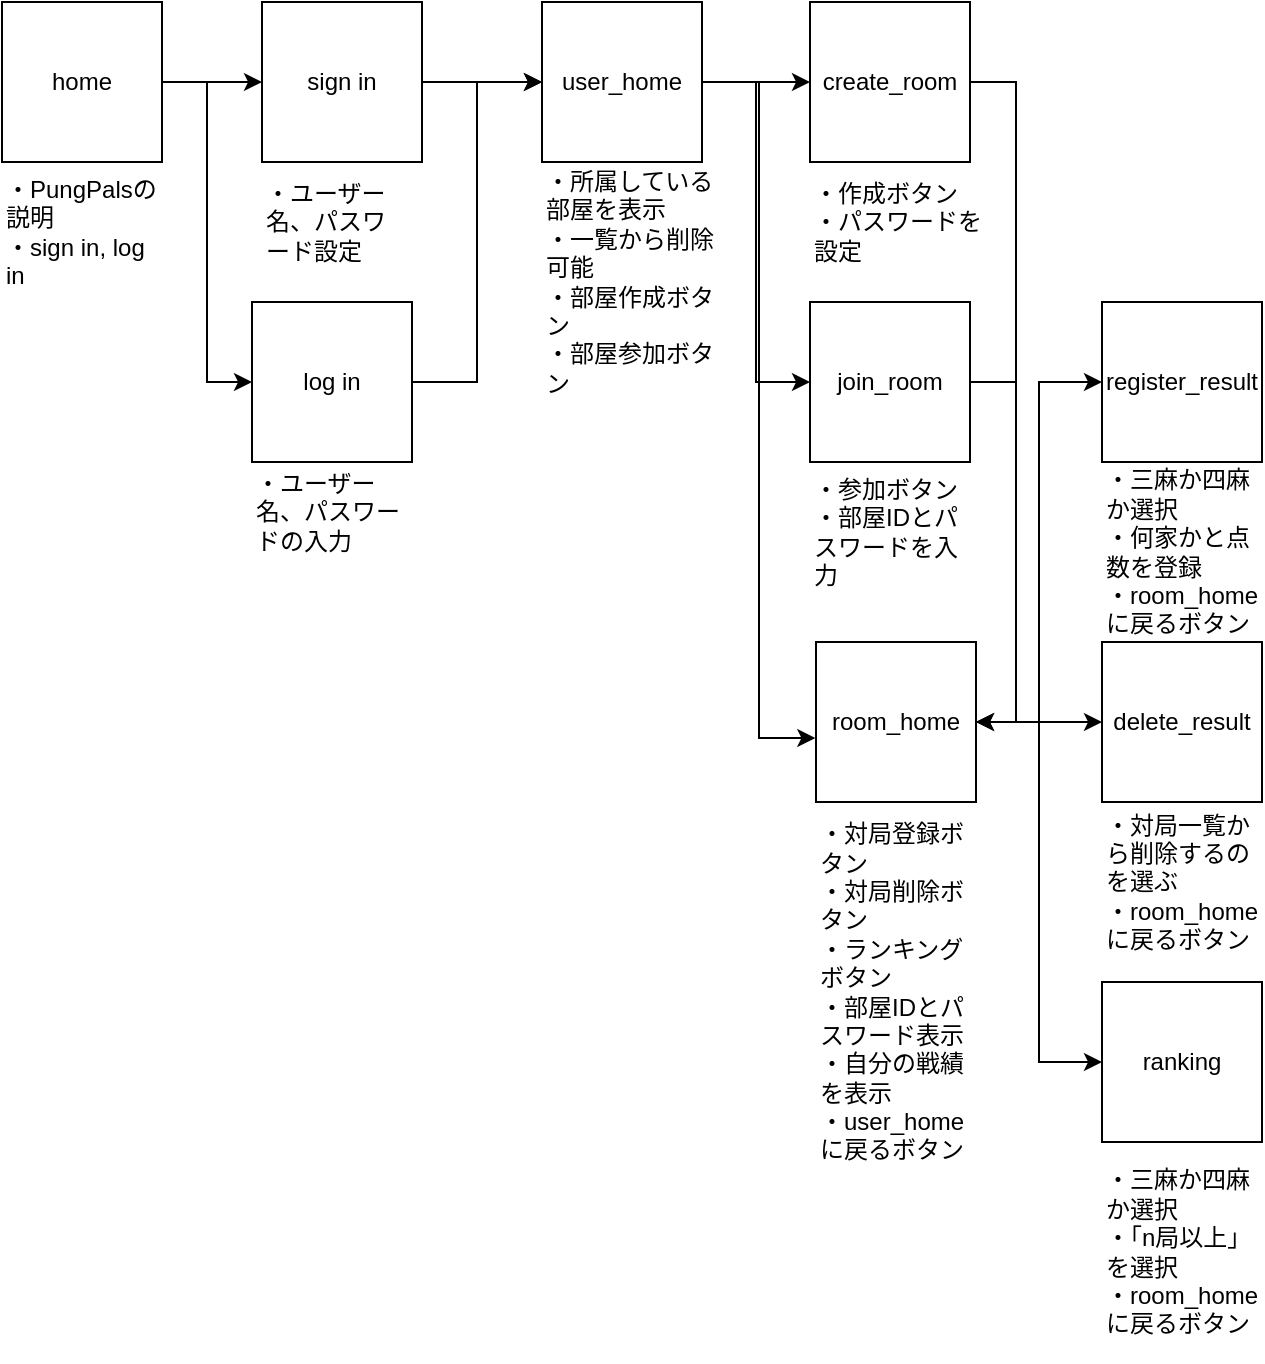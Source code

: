 <mxfile version="22.0.4" type="github">
  <diagram name="ページ1" id="fi7y1vEESTEufle_R_ST">
    <mxGraphModel dx="1674" dy="750" grid="1" gridSize="10" guides="1" tooltips="1" connect="1" arrows="1" fold="1" page="1" pageScale="1" pageWidth="827" pageHeight="1169" math="0" shadow="0">
      <root>
        <mxCell id="0" />
        <mxCell id="1" parent="0" />
        <mxCell id="ZsW29QYsuvRFYdDaHSDv-5" style="edgeStyle=orthogonalEdgeStyle;rounded=0;orthogonalLoop=1;jettySize=auto;html=1;entryX=0;entryY=0.5;entryDx=0;entryDy=0;" parent="1" source="ZsW29QYsuvRFYdDaHSDv-1" target="ZsW29QYsuvRFYdDaHSDv-3" edge="1">
          <mxGeometry relative="1" as="geometry" />
        </mxCell>
        <mxCell id="ZsW29QYsuvRFYdDaHSDv-9" style="edgeStyle=orthogonalEdgeStyle;rounded=0;orthogonalLoop=1;jettySize=auto;html=1;entryX=0;entryY=0.5;entryDx=0;entryDy=0;" parent="1" source="ZsW29QYsuvRFYdDaHSDv-1" target="ZsW29QYsuvRFYdDaHSDv-7" edge="1">
          <mxGeometry relative="1" as="geometry" />
        </mxCell>
        <mxCell id="ZsW29QYsuvRFYdDaHSDv-1" value="home" style="whiteSpace=wrap;html=1;aspect=fixed;" parent="1" vertex="1">
          <mxGeometry x="10" y="10" width="80" height="80" as="geometry" />
        </mxCell>
        <mxCell id="ZsW29QYsuvRFYdDaHSDv-2" value="・PungPalsの説明&lt;br&gt;・sign in, log in" style="text;html=1;strokeColor=none;fillColor=none;align=left;verticalAlign=top;whiteSpace=wrap;rounded=0;" parent="1" vertex="1">
          <mxGeometry x="10" y="90" width="80" height="70" as="geometry" />
        </mxCell>
        <mxCell id="pIzTvPScTuaP-fJWwFuk-1" style="edgeStyle=orthogonalEdgeStyle;rounded=0;orthogonalLoop=1;jettySize=auto;html=1;" parent="1" source="ZsW29QYsuvRFYdDaHSDv-3" target="unB-rzWUIBHJed2L6JiL-1" edge="1">
          <mxGeometry relative="1" as="geometry" />
        </mxCell>
        <mxCell id="ZsW29QYsuvRFYdDaHSDv-3" value="sign in" style="whiteSpace=wrap;html=1;aspect=fixed;" parent="1" vertex="1">
          <mxGeometry x="140" y="10" width="80" height="80" as="geometry" />
        </mxCell>
        <mxCell id="ZsW29QYsuvRFYdDaHSDv-6" value="・ユーザー名、パスワード設定" style="text;html=1;strokeColor=none;fillColor=none;align=left;verticalAlign=middle;whiteSpace=wrap;rounded=0;" parent="1" vertex="1">
          <mxGeometry x="140" y="90" width="70" height="60" as="geometry" />
        </mxCell>
        <mxCell id="pIzTvPScTuaP-fJWwFuk-2" style="edgeStyle=orthogonalEdgeStyle;rounded=0;orthogonalLoop=1;jettySize=auto;html=1;entryX=0;entryY=0.5;entryDx=0;entryDy=0;" parent="1" source="ZsW29QYsuvRFYdDaHSDv-7" target="unB-rzWUIBHJed2L6JiL-1" edge="1">
          <mxGeometry relative="1" as="geometry">
            <mxPoint x="250" y="50" as="targetPoint" />
          </mxGeometry>
        </mxCell>
        <mxCell id="ZsW29QYsuvRFYdDaHSDv-7" value="log in" style="whiteSpace=wrap;html=1;aspect=fixed;" parent="1" vertex="1">
          <mxGeometry x="135" y="160" width="80" height="80" as="geometry" />
        </mxCell>
        <mxCell id="ZsW29QYsuvRFYdDaHSDv-8" value="・ユーザー名、パスワードの入力" style="text;html=1;strokeColor=none;fillColor=none;align=left;verticalAlign=middle;whiteSpace=wrap;rounded=0;" parent="1" vertex="1">
          <mxGeometry x="135" y="240" width="75" height="50" as="geometry" />
        </mxCell>
        <mxCell id="0FzYSn5tiL9xqLlkb21n-3" style="edgeStyle=orthogonalEdgeStyle;rounded=0;orthogonalLoop=1;jettySize=auto;html=1;entryX=0;entryY=0.5;entryDx=0;entryDy=0;" parent="1" source="unB-rzWUIBHJed2L6JiL-1" target="0FzYSn5tiL9xqLlkb21n-1" edge="1">
          <mxGeometry relative="1" as="geometry" />
        </mxCell>
        <mxCell id="YuniV2DQdlvxfhASZftC-8" style="edgeStyle=orthogonalEdgeStyle;rounded=0;orthogonalLoop=1;jettySize=auto;html=1;entryX=0;entryY=0.5;entryDx=0;entryDy=0;" parent="1" source="unB-rzWUIBHJed2L6JiL-1" target="0FzYSn5tiL9xqLlkb21n-4" edge="1">
          <mxGeometry relative="1" as="geometry" />
        </mxCell>
        <mxCell id="unB-rzWUIBHJed2L6JiL-1" value="user_home" style="whiteSpace=wrap;html=1;aspect=fixed;" parent="1" vertex="1">
          <mxGeometry x="280" y="10" width="80" height="80" as="geometry" />
        </mxCell>
        <mxCell id="unB-rzWUIBHJed2L6JiL-2" value="・所属している部屋を表示&lt;br&gt;・一覧から削除可能&lt;br&gt;・部屋作成ボタン&lt;br&gt;・部屋参加ボタン" style="text;html=1;strokeColor=none;fillColor=none;align=left;verticalAlign=middle;whiteSpace=wrap;rounded=0;" parent="1" vertex="1">
          <mxGeometry x="280" y="90" width="90" height="120" as="geometry" />
        </mxCell>
        <mxCell id="oilHDclysq6Vdej6ONky-4" style="edgeStyle=orthogonalEdgeStyle;rounded=0;orthogonalLoop=1;jettySize=auto;html=1;entryX=1;entryY=0.5;entryDx=0;entryDy=0;" parent="1" source="0FzYSn5tiL9xqLlkb21n-1" target="0FzYSn5tiL9xqLlkb21n-7" edge="1">
          <mxGeometry relative="1" as="geometry">
            <Array as="points">
              <mxPoint x="517" y="50" />
              <mxPoint x="517" y="370" />
            </Array>
          </mxGeometry>
        </mxCell>
        <mxCell id="0FzYSn5tiL9xqLlkb21n-1" value="create_room" style="whiteSpace=wrap;html=1;aspect=fixed;" parent="1" vertex="1">
          <mxGeometry x="414" y="10" width="80" height="80" as="geometry" />
        </mxCell>
        <mxCell id="0FzYSn5tiL9xqLlkb21n-2" value="・作成ボタン&lt;br&gt;・パスワードを設定" style="text;html=1;strokeColor=none;fillColor=none;align=left;verticalAlign=middle;whiteSpace=wrap;rounded=0;" parent="1" vertex="1">
          <mxGeometry x="414" y="90" width="86" height="60" as="geometry" />
        </mxCell>
        <mxCell id="oilHDclysq6Vdej6ONky-5" style="edgeStyle=orthogonalEdgeStyle;rounded=0;orthogonalLoop=1;jettySize=auto;html=1;entryX=1;entryY=0.5;entryDx=0;entryDy=0;" parent="1" source="0FzYSn5tiL9xqLlkb21n-4" target="0FzYSn5tiL9xqLlkb21n-7" edge="1">
          <mxGeometry relative="1" as="geometry">
            <Array as="points">
              <mxPoint x="517" y="200" />
              <mxPoint x="517" y="370" />
            </Array>
          </mxGeometry>
        </mxCell>
        <mxCell id="0FzYSn5tiL9xqLlkb21n-4" value="join_room" style="whiteSpace=wrap;html=1;aspect=fixed;" parent="1" vertex="1">
          <mxGeometry x="414" y="160" width="80" height="80" as="geometry" />
        </mxCell>
        <mxCell id="0FzYSn5tiL9xqLlkb21n-5" value="・参加ボタン&lt;br&gt;・部屋IDとパスワードを入力" style="text;html=1;strokeColor=none;fillColor=none;align=left;verticalAlign=middle;whiteSpace=wrap;rounded=0;" parent="1" vertex="1">
          <mxGeometry x="414" y="240" width="76" height="70" as="geometry" />
        </mxCell>
        <mxCell id="oilHDclysq6Vdej6ONky-2" style="edgeStyle=orthogonalEdgeStyle;rounded=0;orthogonalLoop=1;jettySize=auto;html=1;entryX=0;entryY=0.5;entryDx=0;entryDy=0;" parent="1" source="0FzYSn5tiL9xqLlkb21n-7" target="oilHDclysq6Vdej6ONky-1" edge="1">
          <mxGeometry relative="1" as="geometry" />
        </mxCell>
        <mxCell id="YuniV2DQdlvxfhASZftC-3" style="edgeStyle=orthogonalEdgeStyle;rounded=0;orthogonalLoop=1;jettySize=auto;html=1;entryX=0;entryY=0.5;entryDx=0;entryDy=0;" parent="1" source="0FzYSn5tiL9xqLlkb21n-7" target="YuniV2DQdlvxfhASZftC-1" edge="1">
          <mxGeometry relative="1" as="geometry" />
        </mxCell>
        <mxCell id="YuniV2DQdlvxfhASZftC-7" style="edgeStyle=orthogonalEdgeStyle;rounded=0;orthogonalLoop=1;jettySize=auto;html=1;entryX=0;entryY=0.5;entryDx=0;entryDy=0;" parent="1" source="0FzYSn5tiL9xqLlkb21n-7" target="YuniV2DQdlvxfhASZftC-5" edge="1">
          <mxGeometry relative="1" as="geometry" />
        </mxCell>
        <mxCell id="0FzYSn5tiL9xqLlkb21n-7" value="room_home" style="whiteSpace=wrap;html=1;aspect=fixed;" parent="1" vertex="1">
          <mxGeometry x="417" y="330" width="80" height="80" as="geometry" />
        </mxCell>
        <mxCell id="0FzYSn5tiL9xqLlkb21n-8" style="edgeStyle=orthogonalEdgeStyle;rounded=0;orthogonalLoop=1;jettySize=auto;html=1;entryX=-0.004;entryY=0.6;entryDx=0;entryDy=0;entryPerimeter=0;" parent="1" source="unB-rzWUIBHJed2L6JiL-1" target="0FzYSn5tiL9xqLlkb21n-7" edge="1">
          <mxGeometry relative="1" as="geometry" />
        </mxCell>
        <mxCell id="0FzYSn5tiL9xqLlkb21n-9" value="・対局登録ボタン&lt;br&gt;・対局削除ボタン&lt;br&gt;・ランキングボタン&lt;br&gt;・部屋IDとパスワード表示&lt;br&gt;・自分の戦績を表示&lt;br&gt;・user_homeに戻るボタン" style="text;html=1;strokeColor=none;fillColor=none;align=left;verticalAlign=middle;whiteSpace=wrap;rounded=0;" parent="1" vertex="1">
          <mxGeometry x="417" y="410" width="83" height="190" as="geometry" />
        </mxCell>
        <mxCell id="oilHDclysq6Vdej6ONky-1" value="register_result" style="whiteSpace=wrap;html=1;aspect=fixed;" parent="1" vertex="1">
          <mxGeometry x="560" y="160" width="80" height="80" as="geometry" />
        </mxCell>
        <mxCell id="oilHDclysq6Vdej6ONky-3" value="・三麻か四麻か選択&lt;br&gt;・何家かと点数を登録&lt;br&gt;・room_homeに戻るボタン&lt;br&gt;" style="text;html=1;strokeColor=none;fillColor=none;align=left;verticalAlign=middle;whiteSpace=wrap;rounded=0;" parent="1" vertex="1">
          <mxGeometry x="560" y="240" width="80" height="90" as="geometry" />
        </mxCell>
        <mxCell id="YuniV2DQdlvxfhASZftC-1" value="ranking" style="whiteSpace=wrap;html=1;aspect=fixed;" parent="1" vertex="1">
          <mxGeometry x="560" y="500" width="80" height="80" as="geometry" />
        </mxCell>
        <mxCell id="YuniV2DQdlvxfhASZftC-2" value="・三麻か四麻か選択&lt;br&gt;・「n局以上」を選択&lt;br&gt;・room_homeに戻るボタン" style="text;html=1;strokeColor=none;fillColor=none;align=left;verticalAlign=middle;whiteSpace=wrap;rounded=0;" parent="1" vertex="1">
          <mxGeometry x="560" y="580" width="80" height="110" as="geometry" />
        </mxCell>
        <mxCell id="YuniV2DQdlvxfhASZftC-5" value="delete_result" style="whiteSpace=wrap;html=1;aspect=fixed;" parent="1" vertex="1">
          <mxGeometry x="560" y="330" width="80" height="80" as="geometry" />
        </mxCell>
        <mxCell id="YuniV2DQdlvxfhASZftC-6" value="・対局一覧から削除するのを選ぶ&lt;br&gt;・room_homeに戻るボタン" style="text;html=1;strokeColor=none;fillColor=none;align=left;verticalAlign=middle;whiteSpace=wrap;rounded=0;" parent="1" vertex="1">
          <mxGeometry x="560" y="410" width="80" height="80" as="geometry" />
        </mxCell>
      </root>
    </mxGraphModel>
  </diagram>
</mxfile>
